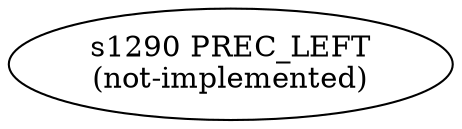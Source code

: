 
  digraph break_expression {
  
    rankdir=LR;
  
    s1290 [label="s1290 PREC_LEFT\n(not-implemented)"];
  
  }
  